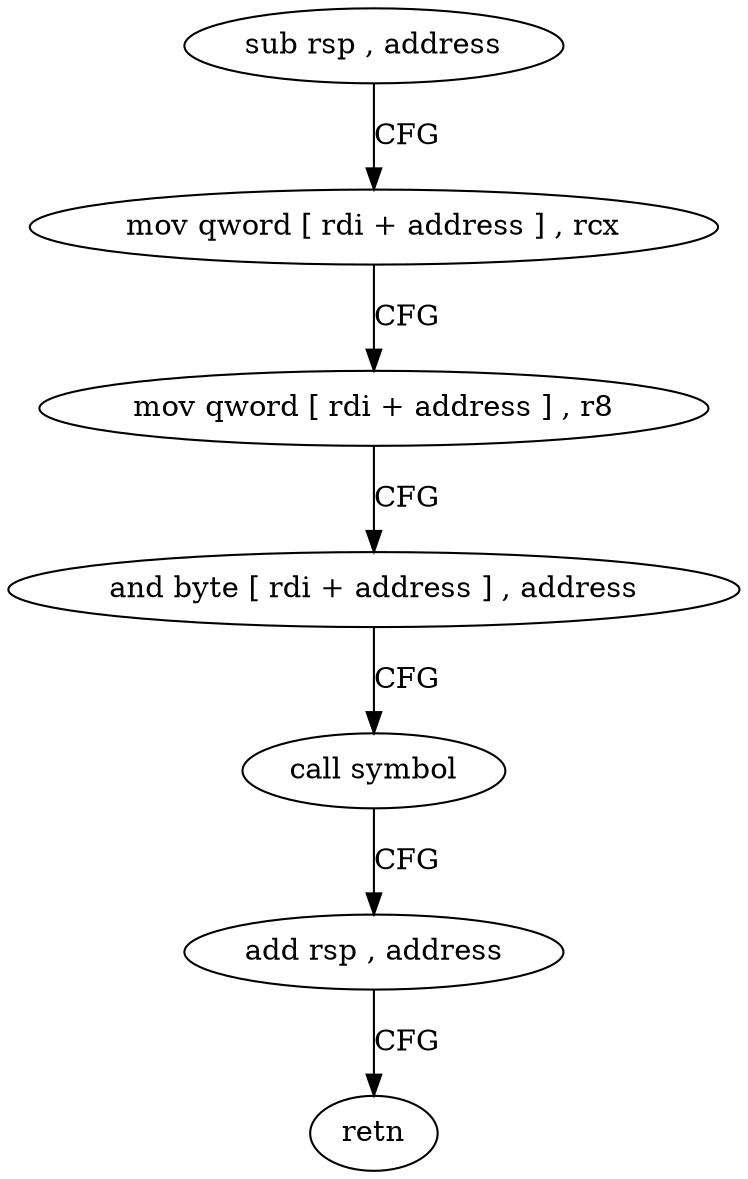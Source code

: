 digraph "func" {
"190558" [label = "sub rsp , address" ]
"190562" [label = "mov qword [ rdi + address ] , rcx" ]
"190566" [label = "mov qword [ rdi + address ] , r8" ]
"190570" [label = "and byte [ rdi + address ] , address" ]
"190574" [label = "call symbol" ]
"190579" [label = "add rsp , address" ]
"190583" [label = "retn" ]
"190558" -> "190562" [ label = "CFG" ]
"190562" -> "190566" [ label = "CFG" ]
"190566" -> "190570" [ label = "CFG" ]
"190570" -> "190574" [ label = "CFG" ]
"190574" -> "190579" [ label = "CFG" ]
"190579" -> "190583" [ label = "CFG" ]
}
